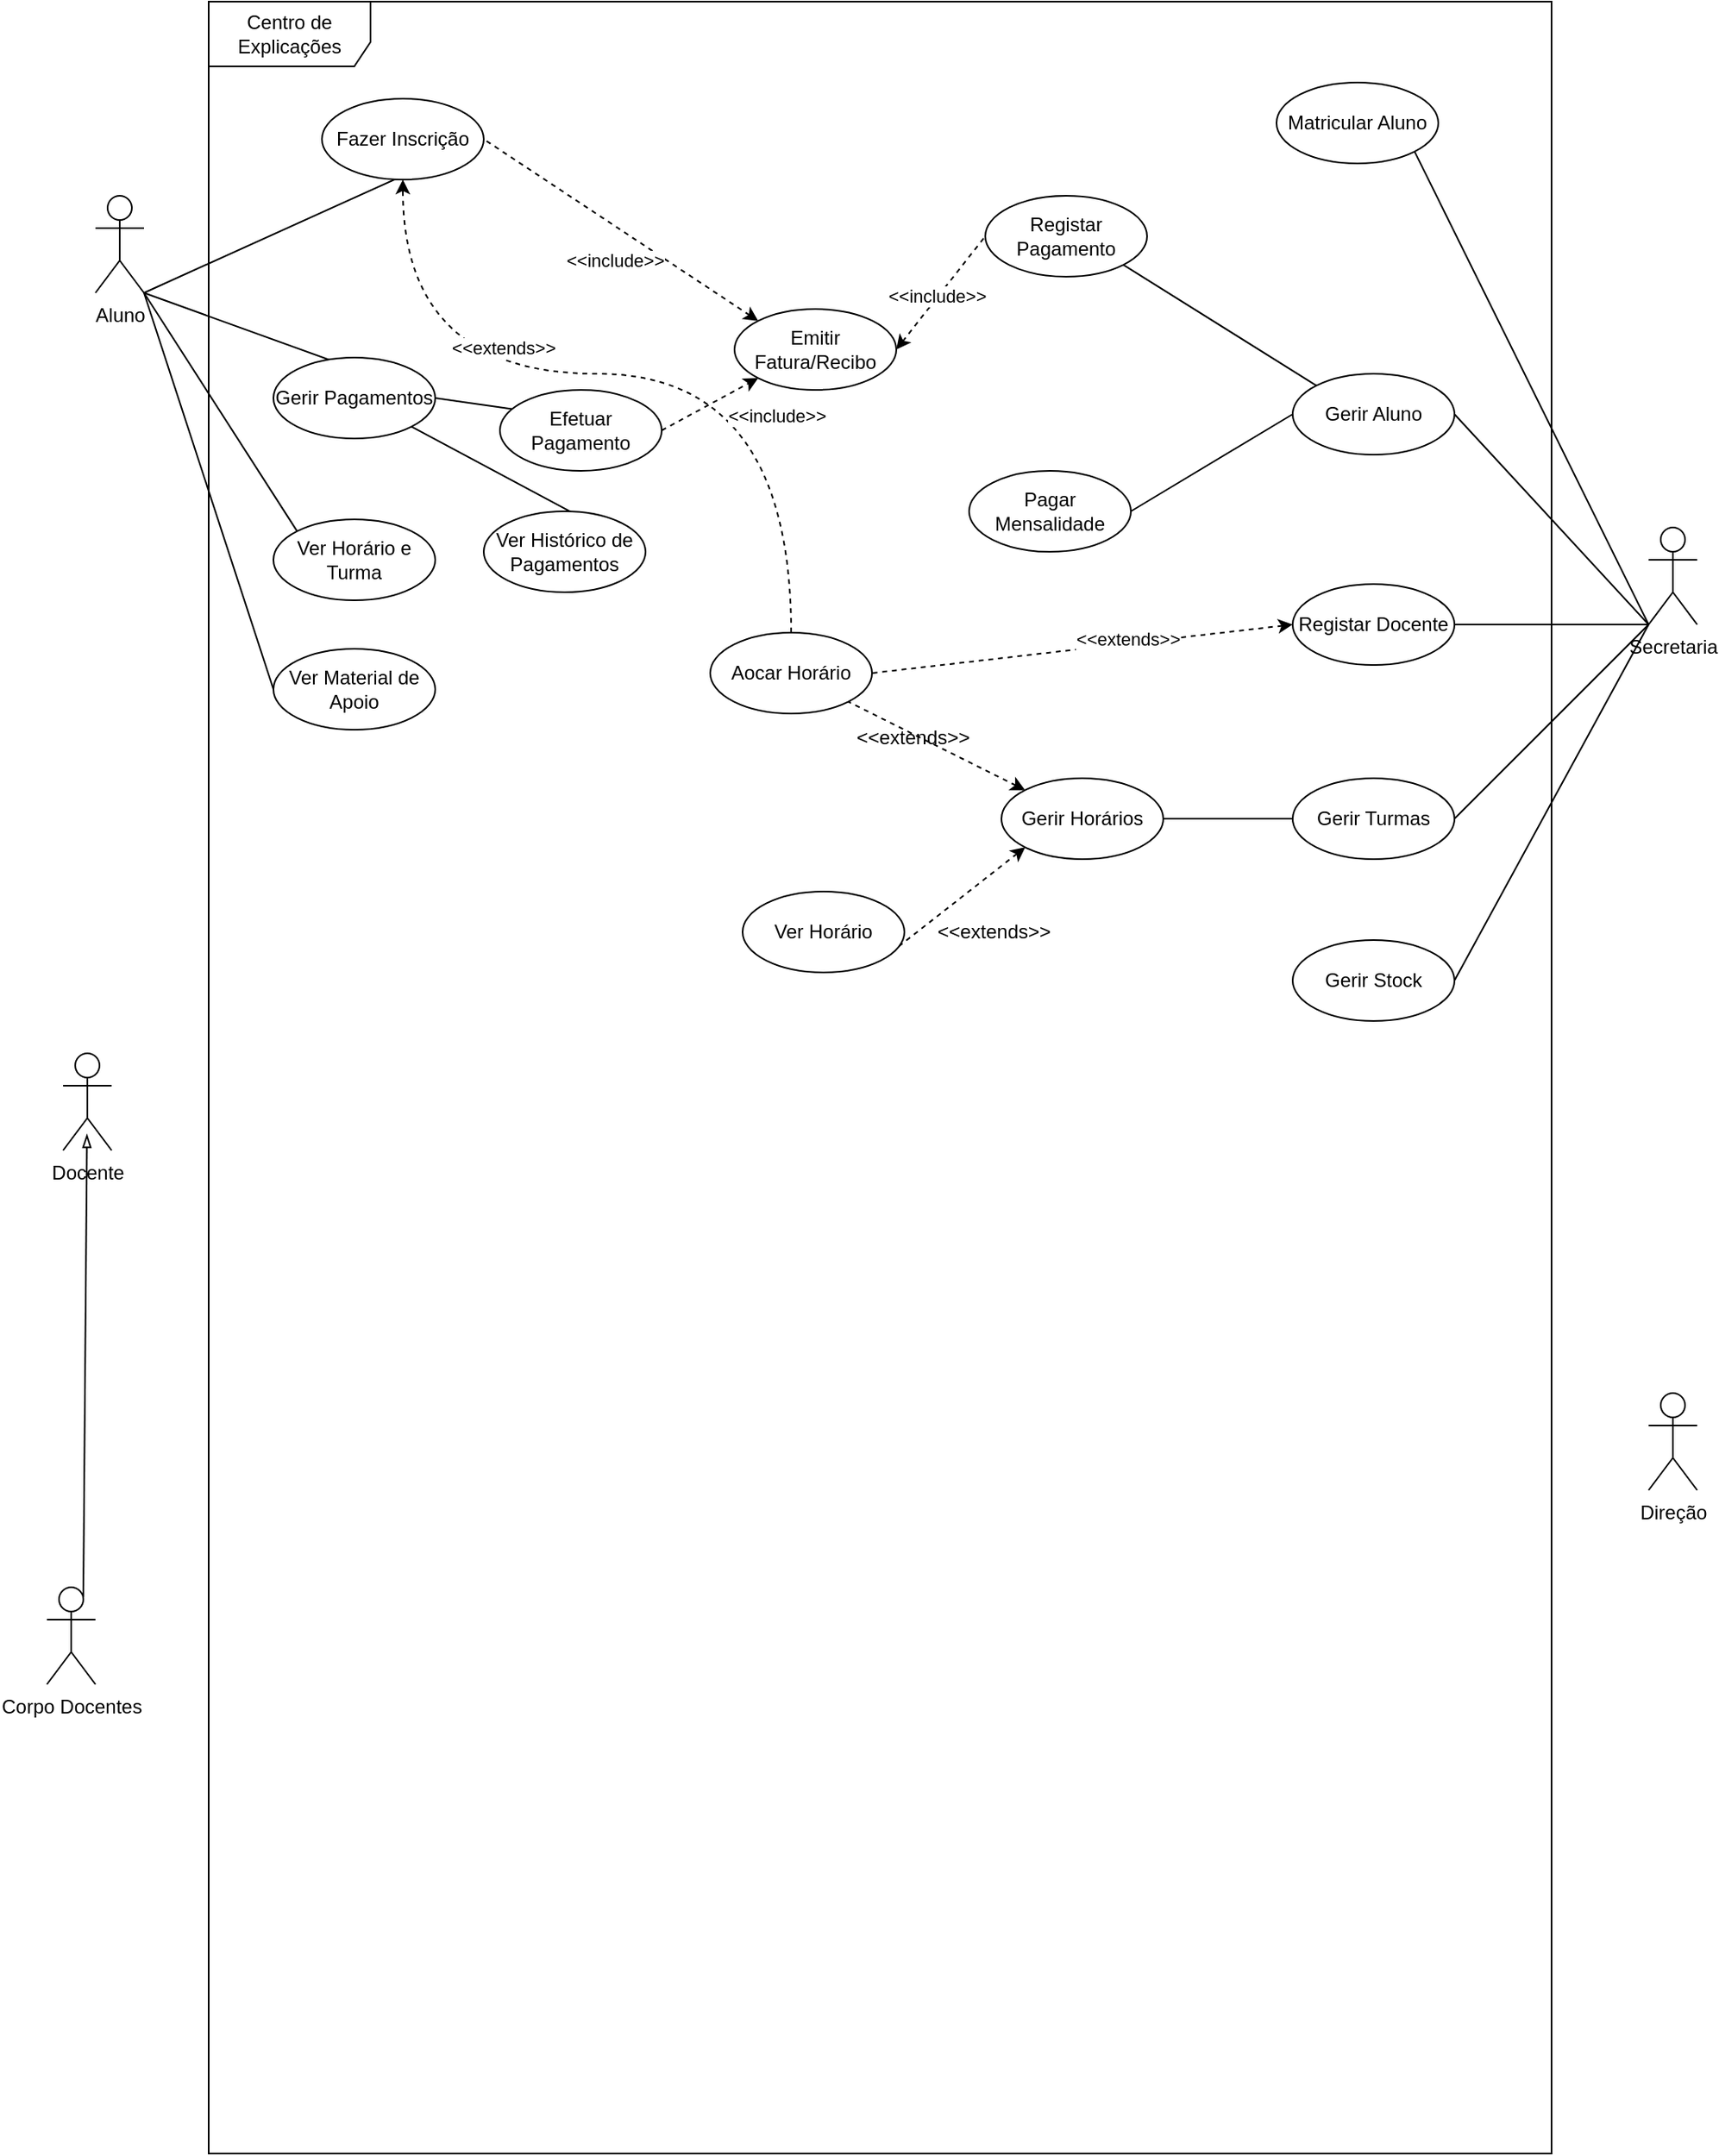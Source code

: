 <mxfile version="24.9.0">
  <diagram name="Página-1" id="ejrajT93Is4Fwoh_2R6h">
    <mxGraphModel dx="1909" dy="1013" grid="1" gridSize="10" guides="1" tooltips="1" connect="1" arrows="1" fold="1" page="0" pageScale="1" pageWidth="1169" pageHeight="827" math="0" shadow="0">
      <root>
        <mxCell id="0" />
        <mxCell id="1" parent="0" />
        <mxCell id="ZY4rVFsuhwn7kicti0D3-1" value="Centro de Explicações" style="shape=umlFrame;whiteSpace=wrap;html=1;pointerEvents=0;width=100;height=40;" parent="1" vertex="1">
          <mxGeometry x="210" y="90" width="830" height="1330" as="geometry" />
        </mxCell>
        <mxCell id="ZY4rVFsuhwn7kicti0D3-7" value="Aluno" style="shape=umlActor;verticalLabelPosition=bottom;verticalAlign=top;html=1;" parent="1" vertex="1">
          <mxGeometry x="140" y="210" width="30" height="60" as="geometry" />
        </mxCell>
        <mxCell id="ZY4rVFsuhwn7kicti0D3-28" value="Docente" style="shape=umlActor;verticalLabelPosition=bottom;verticalAlign=top;html=1;" parent="1" vertex="1">
          <mxGeometry x="120" y="740" width="30" height="60" as="geometry" />
        </mxCell>
        <mxCell id="ZY4rVFsuhwn7kicti0D3-33" style="rounded=0;orthogonalLoop=1;jettySize=auto;html=1;exitX=0;exitY=1;exitDx=0;exitDy=0;exitPerimeter=0;entryX=1;entryY=1;entryDx=0;entryDy=0;endArrow=none;endFill=0;" parent="1" source="ZY4rVFsuhwn7kicti0D3-29" target="ZY4rVFsuhwn7kicti0D3-30" edge="1">
          <mxGeometry relative="1" as="geometry">
            <mxPoint x="980.0" y="370" as="targetPoint" />
          </mxGeometry>
        </mxCell>
        <mxCell id="ZY4rVFsuhwn7kicti0D3-29" value="Secretaria" style="shape=umlActor;verticalLabelPosition=bottom;verticalAlign=top;html=1;" parent="1" vertex="1">
          <mxGeometry x="1100" y="415" width="30" height="60" as="geometry" />
        </mxCell>
        <mxCell id="ZY4rVFsuhwn7kicti0D3-30" value="Matricular Aluno" style="ellipse;whiteSpace=wrap;html=1;" parent="1" vertex="1">
          <mxGeometry x="870" y="140" width="100" height="50" as="geometry" />
        </mxCell>
        <mxCell id="ZY4rVFsuhwn7kicti0D3-31" value="Corpo Docentes&lt;div&gt;&lt;br&gt;&lt;/div&gt;" style="shape=umlActor;verticalLabelPosition=bottom;verticalAlign=top;html=1;" parent="1" vertex="1">
          <mxGeometry x="110" y="1070" width="30" height="60" as="geometry" />
        </mxCell>
        <mxCell id="ZY4rVFsuhwn7kicti0D3-32" value="Direção" style="shape=umlActor;verticalLabelPosition=bottom;verticalAlign=top;html=1;" parent="1" vertex="1">
          <mxGeometry x="1100" y="950" width="30" height="60" as="geometry" />
        </mxCell>
        <mxCell id="ZY4rVFsuhwn7kicti0D3-35" style="rounded=0;orthogonalLoop=1;jettySize=auto;html=1;exitX=0;exitY=1;exitDx=0;exitDy=0;exitPerimeter=0;entryX=1;entryY=0.5;entryDx=0;entryDy=0;endArrow=none;endFill=0;" parent="1" source="ZY4rVFsuhwn7kicti0D3-29" target="ZY4rVFsuhwn7kicti0D3-36" edge="1">
          <mxGeometry relative="1" as="geometry">
            <mxPoint x="1090" y="565" as="sourcePoint" />
          </mxGeometry>
        </mxCell>
        <mxCell id="ezecbh4aljtoPJzU3Dml-3" style="rounded=0;orthogonalLoop=1;jettySize=auto;html=1;exitX=0;exitY=0.5;exitDx=0;exitDy=0;entryX=1;entryY=0.5;entryDx=0;entryDy=0;endArrow=none;endFill=0;dashed=1;startArrow=classic;startFill=1;" edge="1" parent="1" source="ZY4rVFsuhwn7kicti0D3-36" target="ZY4rVFsuhwn7kicti0D3-51">
          <mxGeometry relative="1" as="geometry" />
        </mxCell>
        <mxCell id="ezecbh4aljtoPJzU3Dml-4" value="&amp;lt;&amp;lt;extends&amp;gt;&amp;gt;" style="edgeLabel;html=1;align=center;verticalAlign=middle;resizable=0;points=[];" vertex="1" connectable="0" parent="ezecbh4aljtoPJzU3Dml-3">
          <mxGeometry x="-0.212" y="-3" relative="1" as="geometry">
            <mxPoint as="offset" />
          </mxGeometry>
        </mxCell>
        <mxCell id="ZY4rVFsuhwn7kicti0D3-36" value="Registar Docente" style="ellipse;whiteSpace=wrap;html=1;" parent="1" vertex="1">
          <mxGeometry x="880" y="450" width="100" height="50" as="geometry" />
        </mxCell>
        <mxCell id="ZY4rVFsuhwn7kicti0D3-37" style="rounded=0;orthogonalLoop=1;jettySize=auto;html=1;entryX=1;entryY=0.5;entryDx=0;entryDy=0;endArrow=none;endFill=0;exitX=0;exitY=0.5;exitDx=0;exitDy=0;" parent="1" source="ZY4rVFsuhwn7kicti0D3-49" target="ZY4rVFsuhwn7kicti0D3-38" edge="1">
          <mxGeometry relative="1" as="geometry">
            <mxPoint x="1100" y="475" as="sourcePoint" />
          </mxGeometry>
        </mxCell>
        <mxCell id="ZY4rVFsuhwn7kicti0D3-53" style="rounded=0;orthogonalLoop=1;jettySize=auto;html=1;exitX=0;exitY=0;exitDx=0;exitDy=0;entryX=1;entryY=1;entryDx=0;entryDy=0;endArrow=none;endFill=0;dashed=1;startArrow=classic;startFill=1;" parent="1" source="ZY4rVFsuhwn7kicti0D3-38" target="ZY4rVFsuhwn7kicti0D3-51" edge="1">
          <mxGeometry relative="1" as="geometry" />
        </mxCell>
        <mxCell id="ZY4rVFsuhwn7kicti0D3-38" value="Gerir Horários" style="ellipse;whiteSpace=wrap;html=1;" parent="1" vertex="1">
          <mxGeometry x="700" y="570" width="100" height="50" as="geometry" />
        </mxCell>
        <mxCell id="ZY4rVFsuhwn7kicti0D3-40" style="rounded=0;orthogonalLoop=1;jettySize=auto;html=1;entryX=1;entryY=0.5;entryDx=0;entryDy=0;endArrow=none;endFill=0;" parent="1" target="ZY4rVFsuhwn7kicti0D3-41" edge="1">
          <mxGeometry relative="1" as="geometry">
            <mxPoint x="1100" y="475" as="sourcePoint" />
          </mxGeometry>
        </mxCell>
        <mxCell id="ZY4rVFsuhwn7kicti0D3-41" value="Gerir Stock" style="ellipse;whiteSpace=wrap;html=1;" parent="1" vertex="1">
          <mxGeometry x="880" y="670" width="100" height="50" as="geometry" />
        </mxCell>
        <mxCell id="ZY4rVFsuhwn7kicti0D3-42" style="rounded=0;orthogonalLoop=1;jettySize=auto;html=1;exitX=1;exitY=1;exitDx=0;exitDy=0;exitPerimeter=0;entryX=1;entryY=0.5;entryDx=0;entryDy=0;endArrow=none;endFill=0;" parent="1" source="ZY4rVFsuhwn7kicti0D3-7" target="ZY4rVFsuhwn7kicti0D3-43" edge="1">
          <mxGeometry relative="1" as="geometry">
            <mxPoint x="460" y="280" as="sourcePoint" />
          </mxGeometry>
        </mxCell>
        <mxCell id="ZY4rVFsuhwn7kicti0D3-43" value="Fazer Inscrição" style="ellipse;whiteSpace=wrap;html=1;" parent="1" vertex="1">
          <mxGeometry x="280" y="150" width="100" height="50" as="geometry" />
        </mxCell>
        <mxCell id="ZY4rVFsuhwn7kicti0D3-44" style="rounded=0;orthogonalLoop=1;jettySize=auto;html=1;exitX=0;exitY=1;exitDx=0;exitDy=0;exitPerimeter=0;entryX=1;entryY=0.5;entryDx=0;entryDy=0;endArrow=none;endFill=0;" parent="1" source="ZY4rVFsuhwn7kicti0D3-29" target="ZY4rVFsuhwn7kicti0D3-45" edge="1">
          <mxGeometry relative="1" as="geometry">
            <mxPoint x="1110" y="760" as="sourcePoint" />
          </mxGeometry>
        </mxCell>
        <mxCell id="ZY4rVFsuhwn7kicti0D3-64" style="rounded=0;orthogonalLoop=1;jettySize=auto;html=1;exitX=0;exitY=0;exitDx=0;exitDy=0;entryX=1;entryY=1;entryDx=0;entryDy=0;endArrow=none;endFill=0;" parent="1" source="ZY4rVFsuhwn7kicti0D3-45" target="ZY4rVFsuhwn7kicti0D3-62" edge="1">
          <mxGeometry relative="1" as="geometry" />
        </mxCell>
        <mxCell id="ZY4rVFsuhwn7kicti0D3-75" style="rounded=0;orthogonalLoop=1;jettySize=auto;html=1;exitX=0;exitY=0.5;exitDx=0;exitDy=0;entryX=1;entryY=0.5;entryDx=0;entryDy=0;endArrow=none;endFill=0;" parent="1" source="ZY4rVFsuhwn7kicti0D3-45" target="ZY4rVFsuhwn7kicti0D3-71" edge="1">
          <mxGeometry relative="1" as="geometry" />
        </mxCell>
        <mxCell id="ZY4rVFsuhwn7kicti0D3-45" value="Gerir Aluno" style="ellipse;whiteSpace=wrap;html=1;" parent="1" vertex="1">
          <mxGeometry x="880" y="320" width="100" height="50" as="geometry" />
        </mxCell>
        <mxCell id="ZY4rVFsuhwn7kicti0D3-49" value="Gerir Turmas" style="ellipse;whiteSpace=wrap;html=1;" parent="1" vertex="1">
          <mxGeometry x="880" y="570" width="100" height="50" as="geometry" />
        </mxCell>
        <mxCell id="ezecbh4aljtoPJzU3Dml-1" style="edgeStyle=orthogonalEdgeStyle;rounded=0;orthogonalLoop=1;jettySize=auto;html=1;exitX=0.5;exitY=0;exitDx=0;exitDy=0;curved=1;dashed=1;" edge="1" parent="1" source="ZY4rVFsuhwn7kicti0D3-51" target="ZY4rVFsuhwn7kicti0D3-43">
          <mxGeometry relative="1" as="geometry">
            <Array as="points">
              <mxPoint x="570" y="320" />
              <mxPoint x="330" y="320" />
            </Array>
          </mxGeometry>
        </mxCell>
        <mxCell id="ezecbh4aljtoPJzU3Dml-2" value="&amp;lt;&amp;lt;extends&amp;gt;&amp;gt;" style="edgeLabel;html=1;align=center;verticalAlign=middle;resizable=0;points=[];" vertex="1" connectable="0" parent="ezecbh4aljtoPJzU3Dml-1">
          <mxGeometry x="0.301" y="-16" relative="1" as="geometry">
            <mxPoint as="offset" />
          </mxGeometry>
        </mxCell>
        <mxCell id="ZY4rVFsuhwn7kicti0D3-51" value="Aocar Horário" style="ellipse;whiteSpace=wrap;html=1;" parent="1" vertex="1">
          <mxGeometry x="520" y="480" width="100" height="50" as="geometry" />
        </mxCell>
        <mxCell id="ZY4rVFsuhwn7kicti0D3-52" style="rounded=0;orthogonalLoop=1;jettySize=auto;html=1;exitX=1;exitY=0.5;exitDx=0;exitDy=0;entryX=0;entryY=1;entryDx=0;entryDy=0;entryPerimeter=0;endArrow=none;endFill=0;" parent="1" source="ZY4rVFsuhwn7kicti0D3-49" target="ZY4rVFsuhwn7kicti0D3-29" edge="1">
          <mxGeometry relative="1" as="geometry" />
        </mxCell>
        <mxCell id="ZY4rVFsuhwn7kicti0D3-54" value="&amp;lt;&amp;lt;extends&amp;gt;&amp;gt;" style="text;html=1;align=center;verticalAlign=middle;resizable=0;points=[];autosize=1;strokeColor=none;fillColor=none;" parent="1" vertex="1">
          <mxGeometry x="650" y="650" width="90" height="30" as="geometry" />
        </mxCell>
        <mxCell id="ZY4rVFsuhwn7kicti0D3-57" style="rounded=0;orthogonalLoop=1;jettySize=auto;html=1;exitX=0;exitY=1;exitDx=0;exitDy=0;entryX=1;entryY=1;entryDx=0;entryDy=0;endArrow=none;endFill=0;dashed=1;startArrow=classic;startFill=1;" parent="1" source="ZY4rVFsuhwn7kicti0D3-38" target="ZY4rVFsuhwn7kicti0D3-58" edge="1">
          <mxGeometry relative="1" as="geometry">
            <mxPoint x="745" y="587" as="sourcePoint" />
          </mxGeometry>
        </mxCell>
        <mxCell id="ZY4rVFsuhwn7kicti0D3-58" value="Ver Horário" style="ellipse;whiteSpace=wrap;html=1;" parent="1" vertex="1">
          <mxGeometry x="540" y="640" width="100" height="50" as="geometry" />
        </mxCell>
        <mxCell id="ZY4rVFsuhwn7kicti0D3-59" value="&amp;lt;&amp;lt;extends&amp;gt;&amp;gt;" style="text;html=1;align=center;verticalAlign=middle;resizable=0;points=[];autosize=1;strokeColor=none;fillColor=none;" parent="1" vertex="1">
          <mxGeometry x="600" y="530" width="90" height="30" as="geometry" />
        </mxCell>
        <mxCell id="ZY4rVFsuhwn7kicti0D3-62" value="Registar Pagamento" style="ellipse;whiteSpace=wrap;html=1;" parent="1" vertex="1">
          <mxGeometry x="690" y="210" width="100" height="50" as="geometry" />
        </mxCell>
        <mxCell id="ZY4rVFsuhwn7kicti0D3-67" style="rounded=0;orthogonalLoop=1;jettySize=auto;html=1;exitX=0;exitY=0;exitDx=0;exitDy=0;entryX=1;entryY=0.5;entryDx=0;entryDy=0;dashed=1;endArrow=none;endFill=0;startArrow=classic;startFill=1;" parent="1" source="ZY4rVFsuhwn7kicti0D3-63" target="ZY4rVFsuhwn7kicti0D3-43" edge="1">
          <mxGeometry relative="1" as="geometry" />
        </mxCell>
        <mxCell id="ZY4rVFsuhwn7kicti0D3-68" value="&amp;lt;&amp;lt;include&amp;gt;&amp;gt;" style="edgeLabel;html=1;align=center;verticalAlign=middle;resizable=0;points=[];" parent="ZY4rVFsuhwn7kicti0D3-67" vertex="1" connectable="0">
          <mxGeometry x="-0.25" y="6" relative="1" as="geometry">
            <mxPoint x="-22" as="offset" />
          </mxGeometry>
        </mxCell>
        <mxCell id="ZY4rVFsuhwn7kicti0D3-63" value="&lt;div&gt;Emitir Fatura/Recibo&lt;/div&gt;" style="ellipse;whiteSpace=wrap;html=1;" parent="1" vertex="1">
          <mxGeometry x="535" y="280" width="100" height="50" as="geometry" />
        </mxCell>
        <mxCell id="ZY4rVFsuhwn7kicti0D3-65" style="rounded=0;orthogonalLoop=1;jettySize=auto;html=1;exitX=1;exitY=0.5;exitDx=0;exitDy=0;entryX=0;entryY=0.5;entryDx=0;entryDy=0;endArrow=none;endFill=0;startArrow=classic;startFill=1;dashed=1;" parent="1" source="ZY4rVFsuhwn7kicti0D3-63" target="ZY4rVFsuhwn7kicti0D3-62" edge="1">
          <mxGeometry relative="1" as="geometry">
            <mxPoint x="690" y="324" as="sourcePoint" />
            <mxPoint x="630" y="290" as="targetPoint" />
          </mxGeometry>
        </mxCell>
        <mxCell id="ZY4rVFsuhwn7kicti0D3-66" value="&amp;lt;&amp;lt;include&amp;gt;&amp;gt;" style="edgeLabel;html=1;align=center;verticalAlign=middle;resizable=0;points=[];" parent="ZY4rVFsuhwn7kicti0D3-65" vertex="1" connectable="0">
          <mxGeometry x="-0.066" y="1" relative="1" as="geometry">
            <mxPoint as="offset" />
          </mxGeometry>
        </mxCell>
        <mxCell id="ZY4rVFsuhwn7kicti0D3-71" value="Pagar Mensalidade" style="ellipse;whiteSpace=wrap;html=1;" parent="1" vertex="1">
          <mxGeometry x="680" y="380" width="100" height="50" as="geometry" />
        </mxCell>
        <mxCell id="fXAgZ5qfwU6JTrAxFCv2-1" style="rounded=0;orthogonalLoop=1;jettySize=auto;html=1;exitX=1;exitY=1;exitDx=0;exitDy=0;exitPerimeter=0;entryX=1;entryY=0.5;entryDx=0;entryDy=0;endArrow=none;endFill=0;" parent="1" source="ZY4rVFsuhwn7kicti0D3-7" target="fXAgZ5qfwU6JTrAxFCv2-2" edge="1">
          <mxGeometry relative="1" as="geometry">
            <mxPoint x="170" y="268" as="sourcePoint" />
          </mxGeometry>
        </mxCell>
        <mxCell id="fXAgZ5qfwU6JTrAxFCv2-2" value="Gerir Pagamentos" style="ellipse;whiteSpace=wrap;html=1;" parent="1" vertex="1">
          <mxGeometry x="250" y="310" width="100" height="50" as="geometry" />
        </mxCell>
        <mxCell id="fXAgZ5qfwU6JTrAxFCv2-3" style="rounded=0;orthogonalLoop=1;jettySize=auto;html=1;exitX=1;exitY=1;exitDx=0;exitDy=0;entryX=1;entryY=0.5;entryDx=0;entryDy=0;endArrow=none;endFill=0;" parent="1" source="fXAgZ5qfwU6JTrAxFCv2-2" target="fXAgZ5qfwU6JTrAxFCv2-4" edge="1">
          <mxGeometry relative="1" as="geometry">
            <mxPoint x="320" y="510" as="sourcePoint" />
          </mxGeometry>
        </mxCell>
        <mxCell id="fXAgZ5qfwU6JTrAxFCv2-4" value="Ver Histórico de Pagamentos" style="ellipse;whiteSpace=wrap;html=1;" parent="1" vertex="1">
          <mxGeometry x="380" y="405" width="100" height="50" as="geometry" />
        </mxCell>
        <mxCell id="fXAgZ5qfwU6JTrAxFCv2-5" style="rounded=0;orthogonalLoop=1;jettySize=auto;html=1;exitX=1;exitY=0.5;exitDx=0;exitDy=0;entryX=1;entryY=0.5;entryDx=0;entryDy=0;endArrow=none;endFill=0;" parent="1" source="fXAgZ5qfwU6JTrAxFCv2-2" target="fXAgZ5qfwU6JTrAxFCv2-6" edge="1">
          <mxGeometry relative="1" as="geometry">
            <mxPoint x="332.675" y="399.998" as="sourcePoint" />
          </mxGeometry>
        </mxCell>
        <mxCell id="fXAgZ5qfwU6JTrAxFCv2-7" style="rounded=0;orthogonalLoop=1;jettySize=auto;html=1;exitX=1;exitY=0.5;exitDx=0;exitDy=0;entryX=0;entryY=1;entryDx=0;entryDy=0;endArrow=classic;endFill=1;dashed=1;startArrow=none;startFill=0;" parent="1" source="fXAgZ5qfwU6JTrAxFCv2-6" target="ZY4rVFsuhwn7kicti0D3-63" edge="1">
          <mxGeometry relative="1" as="geometry" />
        </mxCell>
        <mxCell id="fXAgZ5qfwU6JTrAxFCv2-8" value="&amp;lt;&amp;lt;include&amp;gt;&amp;gt;" style="edgeLabel;html=1;align=center;verticalAlign=middle;resizable=0;points=[];" parent="fXAgZ5qfwU6JTrAxFCv2-7" vertex="1" connectable="0">
          <mxGeometry x="-0.461" y="2" relative="1" as="geometry">
            <mxPoint x="55" y="1" as="offset" />
          </mxGeometry>
        </mxCell>
        <mxCell id="fXAgZ5qfwU6JTrAxFCv2-6" value="Efetuar Pagamento" style="ellipse;whiteSpace=wrap;html=1;" parent="1" vertex="1">
          <mxGeometry x="390" y="330" width="100" height="50" as="geometry" />
        </mxCell>
        <mxCell id="fXAgZ5qfwU6JTrAxFCv2-10" value="Ver Horário e Turma" style="ellipse;whiteSpace=wrap;html=1;" parent="1" vertex="1">
          <mxGeometry x="250" y="410" width="100" height="50" as="geometry" />
        </mxCell>
        <mxCell id="fXAgZ5qfwU6JTrAxFCv2-11" style="rounded=0;orthogonalLoop=1;jettySize=auto;html=1;exitX=0;exitY=0;exitDx=0;exitDy=0;entryX=1;entryY=1;entryDx=0;entryDy=0;entryPerimeter=0;endArrow=none;endFill=0;" parent="1" source="fXAgZ5qfwU6JTrAxFCv2-10" target="ZY4rVFsuhwn7kicti0D3-7" edge="1">
          <mxGeometry relative="1" as="geometry" />
        </mxCell>
        <mxCell id="fXAgZ5qfwU6JTrAxFCv2-12" value="Ver Material de Apoio" style="ellipse;whiteSpace=wrap;html=1;" parent="1" vertex="1">
          <mxGeometry x="250" y="490" width="100" height="50" as="geometry" />
        </mxCell>
        <mxCell id="fXAgZ5qfwU6JTrAxFCv2-13" style="rounded=0;orthogonalLoop=1;jettySize=auto;html=1;exitX=0;exitY=0.5;exitDx=0;exitDy=0;entryX=1;entryY=1;entryDx=0;entryDy=0;entryPerimeter=0;endArrow=none;endFill=0;" parent="1" source="fXAgZ5qfwU6JTrAxFCv2-12" target="ZY4rVFsuhwn7kicti0D3-7" edge="1">
          <mxGeometry relative="1" as="geometry">
            <mxPoint x="255" y="467" as="sourcePoint" />
            <mxPoint x="160" y="320" as="targetPoint" />
          </mxGeometry>
        </mxCell>
        <mxCell id="ezecbh4aljtoPJzU3Dml-10" style="rounded=0;orthogonalLoop=1;jettySize=auto;html=1;entryX=0.75;entryY=0.1;entryDx=0;entryDy=0;entryPerimeter=0;startArrow=blockThin;startFill=0;endArrow=none;endFill=0;" edge="1" parent="1" target="ZY4rVFsuhwn7kicti0D3-31">
          <mxGeometry relative="1" as="geometry">
            <mxPoint x="134.763" y="790" as="sourcePoint" />
          </mxGeometry>
        </mxCell>
      </root>
    </mxGraphModel>
  </diagram>
</mxfile>
